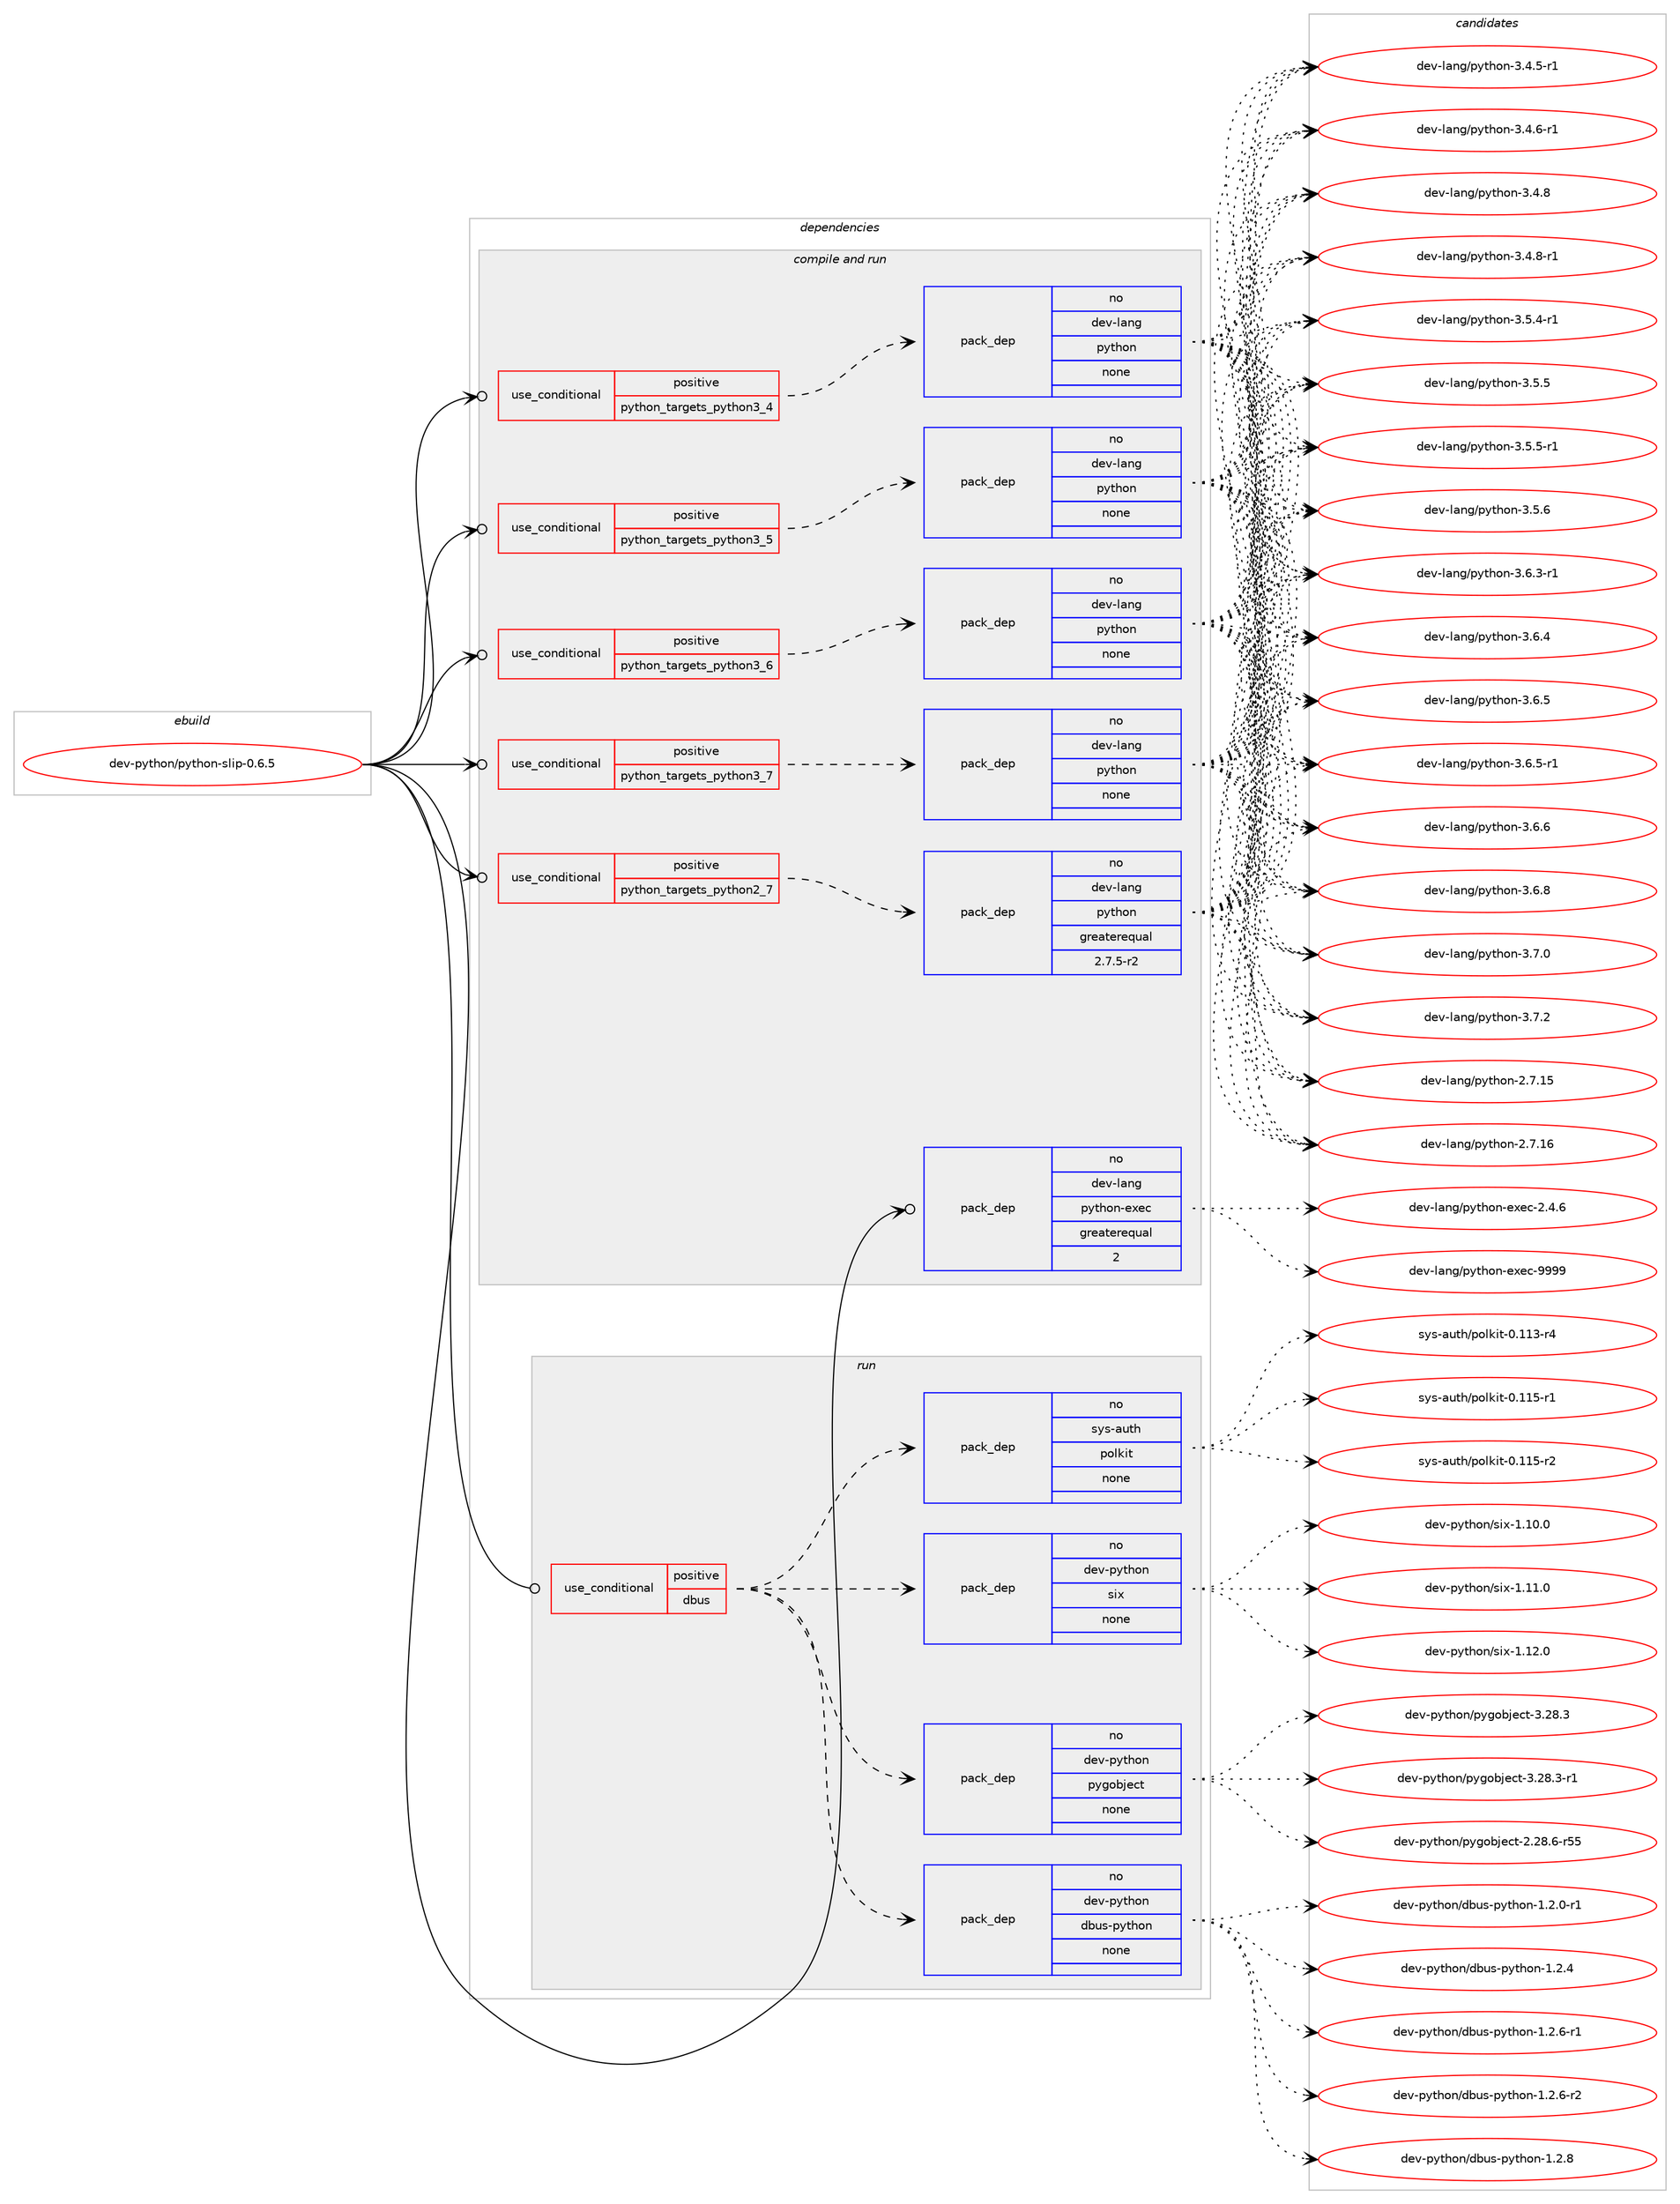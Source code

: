 digraph prolog {

# *************
# Graph options
# *************

newrank=true;
concentrate=true;
compound=true;
graph [rankdir=LR,fontname=Helvetica,fontsize=10,ranksep=1.5];#, ranksep=2.5, nodesep=0.2];
edge  [arrowhead=vee];
node  [fontname=Helvetica,fontsize=10];

# **********
# The ebuild
# **********

subgraph cluster_leftcol {
color=gray;
rank=same;
label=<<i>ebuild</i>>;
id [label="dev-python/python-slip-0.6.5", color=red, width=4, href="../dev-python/python-slip-0.6.5.svg"];
}

# ****************
# The dependencies
# ****************

subgraph cluster_midcol {
color=gray;
label=<<i>dependencies</i>>;
subgraph cluster_compile {
fillcolor="#eeeeee";
style=filled;
label=<<i>compile</i>>;
}
subgraph cluster_compileandrun {
fillcolor="#eeeeee";
style=filled;
label=<<i>compile and run</i>>;
subgraph cond383018 {
dependency1436607 [label=<<TABLE BORDER="0" CELLBORDER="1" CELLSPACING="0" CELLPADDING="4"><TR><TD ROWSPAN="3" CELLPADDING="10">use_conditional</TD></TR><TR><TD>positive</TD></TR><TR><TD>python_targets_python2_7</TD></TR></TABLE>>, shape=none, color=red];
subgraph pack1030235 {
dependency1436608 [label=<<TABLE BORDER="0" CELLBORDER="1" CELLSPACING="0" CELLPADDING="4" WIDTH="220"><TR><TD ROWSPAN="6" CELLPADDING="30">pack_dep</TD></TR><TR><TD WIDTH="110">no</TD></TR><TR><TD>dev-lang</TD></TR><TR><TD>python</TD></TR><TR><TD>greaterequal</TD></TR><TR><TD>2.7.5-r2</TD></TR></TABLE>>, shape=none, color=blue];
}
dependency1436607:e -> dependency1436608:w [weight=20,style="dashed",arrowhead="vee"];
}
id:e -> dependency1436607:w [weight=20,style="solid",arrowhead="odotvee"];
subgraph cond383019 {
dependency1436609 [label=<<TABLE BORDER="0" CELLBORDER="1" CELLSPACING="0" CELLPADDING="4"><TR><TD ROWSPAN="3" CELLPADDING="10">use_conditional</TD></TR><TR><TD>positive</TD></TR><TR><TD>python_targets_python3_4</TD></TR></TABLE>>, shape=none, color=red];
subgraph pack1030236 {
dependency1436610 [label=<<TABLE BORDER="0" CELLBORDER="1" CELLSPACING="0" CELLPADDING="4" WIDTH="220"><TR><TD ROWSPAN="6" CELLPADDING="30">pack_dep</TD></TR><TR><TD WIDTH="110">no</TD></TR><TR><TD>dev-lang</TD></TR><TR><TD>python</TD></TR><TR><TD>none</TD></TR><TR><TD></TD></TR></TABLE>>, shape=none, color=blue];
}
dependency1436609:e -> dependency1436610:w [weight=20,style="dashed",arrowhead="vee"];
}
id:e -> dependency1436609:w [weight=20,style="solid",arrowhead="odotvee"];
subgraph cond383020 {
dependency1436611 [label=<<TABLE BORDER="0" CELLBORDER="1" CELLSPACING="0" CELLPADDING="4"><TR><TD ROWSPAN="3" CELLPADDING="10">use_conditional</TD></TR><TR><TD>positive</TD></TR><TR><TD>python_targets_python3_5</TD></TR></TABLE>>, shape=none, color=red];
subgraph pack1030237 {
dependency1436612 [label=<<TABLE BORDER="0" CELLBORDER="1" CELLSPACING="0" CELLPADDING="4" WIDTH="220"><TR><TD ROWSPAN="6" CELLPADDING="30">pack_dep</TD></TR><TR><TD WIDTH="110">no</TD></TR><TR><TD>dev-lang</TD></TR><TR><TD>python</TD></TR><TR><TD>none</TD></TR><TR><TD></TD></TR></TABLE>>, shape=none, color=blue];
}
dependency1436611:e -> dependency1436612:w [weight=20,style="dashed",arrowhead="vee"];
}
id:e -> dependency1436611:w [weight=20,style="solid",arrowhead="odotvee"];
subgraph cond383021 {
dependency1436613 [label=<<TABLE BORDER="0" CELLBORDER="1" CELLSPACING="0" CELLPADDING="4"><TR><TD ROWSPAN="3" CELLPADDING="10">use_conditional</TD></TR><TR><TD>positive</TD></TR><TR><TD>python_targets_python3_6</TD></TR></TABLE>>, shape=none, color=red];
subgraph pack1030238 {
dependency1436614 [label=<<TABLE BORDER="0" CELLBORDER="1" CELLSPACING="0" CELLPADDING="4" WIDTH="220"><TR><TD ROWSPAN="6" CELLPADDING="30">pack_dep</TD></TR><TR><TD WIDTH="110">no</TD></TR><TR><TD>dev-lang</TD></TR><TR><TD>python</TD></TR><TR><TD>none</TD></TR><TR><TD></TD></TR></TABLE>>, shape=none, color=blue];
}
dependency1436613:e -> dependency1436614:w [weight=20,style="dashed",arrowhead="vee"];
}
id:e -> dependency1436613:w [weight=20,style="solid",arrowhead="odotvee"];
subgraph cond383022 {
dependency1436615 [label=<<TABLE BORDER="0" CELLBORDER="1" CELLSPACING="0" CELLPADDING="4"><TR><TD ROWSPAN="3" CELLPADDING="10">use_conditional</TD></TR><TR><TD>positive</TD></TR><TR><TD>python_targets_python3_7</TD></TR></TABLE>>, shape=none, color=red];
subgraph pack1030239 {
dependency1436616 [label=<<TABLE BORDER="0" CELLBORDER="1" CELLSPACING="0" CELLPADDING="4" WIDTH="220"><TR><TD ROWSPAN="6" CELLPADDING="30">pack_dep</TD></TR><TR><TD WIDTH="110">no</TD></TR><TR><TD>dev-lang</TD></TR><TR><TD>python</TD></TR><TR><TD>none</TD></TR><TR><TD></TD></TR></TABLE>>, shape=none, color=blue];
}
dependency1436615:e -> dependency1436616:w [weight=20,style="dashed",arrowhead="vee"];
}
id:e -> dependency1436615:w [weight=20,style="solid",arrowhead="odotvee"];
subgraph pack1030240 {
dependency1436617 [label=<<TABLE BORDER="0" CELLBORDER="1" CELLSPACING="0" CELLPADDING="4" WIDTH="220"><TR><TD ROWSPAN="6" CELLPADDING="30">pack_dep</TD></TR><TR><TD WIDTH="110">no</TD></TR><TR><TD>dev-lang</TD></TR><TR><TD>python-exec</TD></TR><TR><TD>greaterequal</TD></TR><TR><TD>2</TD></TR></TABLE>>, shape=none, color=blue];
}
id:e -> dependency1436617:w [weight=20,style="solid",arrowhead="odotvee"];
}
subgraph cluster_run {
fillcolor="#eeeeee";
style=filled;
label=<<i>run</i>>;
subgraph cond383023 {
dependency1436618 [label=<<TABLE BORDER="0" CELLBORDER="1" CELLSPACING="0" CELLPADDING="4"><TR><TD ROWSPAN="3" CELLPADDING="10">use_conditional</TD></TR><TR><TD>positive</TD></TR><TR><TD>dbus</TD></TR></TABLE>>, shape=none, color=red];
subgraph pack1030241 {
dependency1436619 [label=<<TABLE BORDER="0" CELLBORDER="1" CELLSPACING="0" CELLPADDING="4" WIDTH="220"><TR><TD ROWSPAN="6" CELLPADDING="30">pack_dep</TD></TR><TR><TD WIDTH="110">no</TD></TR><TR><TD>dev-python</TD></TR><TR><TD>dbus-python</TD></TR><TR><TD>none</TD></TR><TR><TD></TD></TR></TABLE>>, shape=none, color=blue];
}
dependency1436618:e -> dependency1436619:w [weight=20,style="dashed",arrowhead="vee"];
subgraph pack1030242 {
dependency1436620 [label=<<TABLE BORDER="0" CELLBORDER="1" CELLSPACING="0" CELLPADDING="4" WIDTH="220"><TR><TD ROWSPAN="6" CELLPADDING="30">pack_dep</TD></TR><TR><TD WIDTH="110">no</TD></TR><TR><TD>dev-python</TD></TR><TR><TD>pygobject</TD></TR><TR><TD>none</TD></TR><TR><TD></TD></TR></TABLE>>, shape=none, color=blue];
}
dependency1436618:e -> dependency1436620:w [weight=20,style="dashed",arrowhead="vee"];
subgraph pack1030243 {
dependency1436621 [label=<<TABLE BORDER="0" CELLBORDER="1" CELLSPACING="0" CELLPADDING="4" WIDTH="220"><TR><TD ROWSPAN="6" CELLPADDING="30">pack_dep</TD></TR><TR><TD WIDTH="110">no</TD></TR><TR><TD>dev-python</TD></TR><TR><TD>six</TD></TR><TR><TD>none</TD></TR><TR><TD></TD></TR></TABLE>>, shape=none, color=blue];
}
dependency1436618:e -> dependency1436621:w [weight=20,style="dashed",arrowhead="vee"];
subgraph pack1030244 {
dependency1436622 [label=<<TABLE BORDER="0" CELLBORDER="1" CELLSPACING="0" CELLPADDING="4" WIDTH="220"><TR><TD ROWSPAN="6" CELLPADDING="30">pack_dep</TD></TR><TR><TD WIDTH="110">no</TD></TR><TR><TD>sys-auth</TD></TR><TR><TD>polkit</TD></TR><TR><TD>none</TD></TR><TR><TD></TD></TR></TABLE>>, shape=none, color=blue];
}
dependency1436618:e -> dependency1436622:w [weight=20,style="dashed",arrowhead="vee"];
}
id:e -> dependency1436618:w [weight=20,style="solid",arrowhead="odot"];
}
}

# **************
# The candidates
# **************

subgraph cluster_choices {
rank=same;
color=gray;
label=<<i>candidates</i>>;

subgraph choice1030235 {
color=black;
nodesep=1;
choice10010111845108971101034711212111610411111045504655464953 [label="dev-lang/python-2.7.15", color=red, width=4,href="../dev-lang/python-2.7.15.svg"];
choice10010111845108971101034711212111610411111045504655464954 [label="dev-lang/python-2.7.16", color=red, width=4,href="../dev-lang/python-2.7.16.svg"];
choice1001011184510897110103471121211161041111104551465246534511449 [label="dev-lang/python-3.4.5-r1", color=red, width=4,href="../dev-lang/python-3.4.5-r1.svg"];
choice1001011184510897110103471121211161041111104551465246544511449 [label="dev-lang/python-3.4.6-r1", color=red, width=4,href="../dev-lang/python-3.4.6-r1.svg"];
choice100101118451089711010347112121116104111110455146524656 [label="dev-lang/python-3.4.8", color=red, width=4,href="../dev-lang/python-3.4.8.svg"];
choice1001011184510897110103471121211161041111104551465246564511449 [label="dev-lang/python-3.4.8-r1", color=red, width=4,href="../dev-lang/python-3.4.8-r1.svg"];
choice1001011184510897110103471121211161041111104551465346524511449 [label="dev-lang/python-3.5.4-r1", color=red, width=4,href="../dev-lang/python-3.5.4-r1.svg"];
choice100101118451089711010347112121116104111110455146534653 [label="dev-lang/python-3.5.5", color=red, width=4,href="../dev-lang/python-3.5.5.svg"];
choice1001011184510897110103471121211161041111104551465346534511449 [label="dev-lang/python-3.5.5-r1", color=red, width=4,href="../dev-lang/python-3.5.5-r1.svg"];
choice100101118451089711010347112121116104111110455146534654 [label="dev-lang/python-3.5.6", color=red, width=4,href="../dev-lang/python-3.5.6.svg"];
choice1001011184510897110103471121211161041111104551465446514511449 [label="dev-lang/python-3.6.3-r1", color=red, width=4,href="../dev-lang/python-3.6.3-r1.svg"];
choice100101118451089711010347112121116104111110455146544652 [label="dev-lang/python-3.6.4", color=red, width=4,href="../dev-lang/python-3.6.4.svg"];
choice100101118451089711010347112121116104111110455146544653 [label="dev-lang/python-3.6.5", color=red, width=4,href="../dev-lang/python-3.6.5.svg"];
choice1001011184510897110103471121211161041111104551465446534511449 [label="dev-lang/python-3.6.5-r1", color=red, width=4,href="../dev-lang/python-3.6.5-r1.svg"];
choice100101118451089711010347112121116104111110455146544654 [label="dev-lang/python-3.6.6", color=red, width=4,href="../dev-lang/python-3.6.6.svg"];
choice100101118451089711010347112121116104111110455146544656 [label="dev-lang/python-3.6.8", color=red, width=4,href="../dev-lang/python-3.6.8.svg"];
choice100101118451089711010347112121116104111110455146554648 [label="dev-lang/python-3.7.0", color=red, width=4,href="../dev-lang/python-3.7.0.svg"];
choice100101118451089711010347112121116104111110455146554650 [label="dev-lang/python-3.7.2", color=red, width=4,href="../dev-lang/python-3.7.2.svg"];
dependency1436608:e -> choice10010111845108971101034711212111610411111045504655464953:w [style=dotted,weight="100"];
dependency1436608:e -> choice10010111845108971101034711212111610411111045504655464954:w [style=dotted,weight="100"];
dependency1436608:e -> choice1001011184510897110103471121211161041111104551465246534511449:w [style=dotted,weight="100"];
dependency1436608:e -> choice1001011184510897110103471121211161041111104551465246544511449:w [style=dotted,weight="100"];
dependency1436608:e -> choice100101118451089711010347112121116104111110455146524656:w [style=dotted,weight="100"];
dependency1436608:e -> choice1001011184510897110103471121211161041111104551465246564511449:w [style=dotted,weight="100"];
dependency1436608:e -> choice1001011184510897110103471121211161041111104551465346524511449:w [style=dotted,weight="100"];
dependency1436608:e -> choice100101118451089711010347112121116104111110455146534653:w [style=dotted,weight="100"];
dependency1436608:e -> choice1001011184510897110103471121211161041111104551465346534511449:w [style=dotted,weight="100"];
dependency1436608:e -> choice100101118451089711010347112121116104111110455146534654:w [style=dotted,weight="100"];
dependency1436608:e -> choice1001011184510897110103471121211161041111104551465446514511449:w [style=dotted,weight="100"];
dependency1436608:e -> choice100101118451089711010347112121116104111110455146544652:w [style=dotted,weight="100"];
dependency1436608:e -> choice100101118451089711010347112121116104111110455146544653:w [style=dotted,weight="100"];
dependency1436608:e -> choice1001011184510897110103471121211161041111104551465446534511449:w [style=dotted,weight="100"];
dependency1436608:e -> choice100101118451089711010347112121116104111110455146544654:w [style=dotted,weight="100"];
dependency1436608:e -> choice100101118451089711010347112121116104111110455146544656:w [style=dotted,weight="100"];
dependency1436608:e -> choice100101118451089711010347112121116104111110455146554648:w [style=dotted,weight="100"];
dependency1436608:e -> choice100101118451089711010347112121116104111110455146554650:w [style=dotted,weight="100"];
}
subgraph choice1030236 {
color=black;
nodesep=1;
choice10010111845108971101034711212111610411111045504655464953 [label="dev-lang/python-2.7.15", color=red, width=4,href="../dev-lang/python-2.7.15.svg"];
choice10010111845108971101034711212111610411111045504655464954 [label="dev-lang/python-2.7.16", color=red, width=4,href="../dev-lang/python-2.7.16.svg"];
choice1001011184510897110103471121211161041111104551465246534511449 [label="dev-lang/python-3.4.5-r1", color=red, width=4,href="../dev-lang/python-3.4.5-r1.svg"];
choice1001011184510897110103471121211161041111104551465246544511449 [label="dev-lang/python-3.4.6-r1", color=red, width=4,href="../dev-lang/python-3.4.6-r1.svg"];
choice100101118451089711010347112121116104111110455146524656 [label="dev-lang/python-3.4.8", color=red, width=4,href="../dev-lang/python-3.4.8.svg"];
choice1001011184510897110103471121211161041111104551465246564511449 [label="dev-lang/python-3.4.8-r1", color=red, width=4,href="../dev-lang/python-3.4.8-r1.svg"];
choice1001011184510897110103471121211161041111104551465346524511449 [label="dev-lang/python-3.5.4-r1", color=red, width=4,href="../dev-lang/python-3.5.4-r1.svg"];
choice100101118451089711010347112121116104111110455146534653 [label="dev-lang/python-3.5.5", color=red, width=4,href="../dev-lang/python-3.5.5.svg"];
choice1001011184510897110103471121211161041111104551465346534511449 [label="dev-lang/python-3.5.5-r1", color=red, width=4,href="../dev-lang/python-3.5.5-r1.svg"];
choice100101118451089711010347112121116104111110455146534654 [label="dev-lang/python-3.5.6", color=red, width=4,href="../dev-lang/python-3.5.6.svg"];
choice1001011184510897110103471121211161041111104551465446514511449 [label="dev-lang/python-3.6.3-r1", color=red, width=4,href="../dev-lang/python-3.6.3-r1.svg"];
choice100101118451089711010347112121116104111110455146544652 [label="dev-lang/python-3.6.4", color=red, width=4,href="../dev-lang/python-3.6.4.svg"];
choice100101118451089711010347112121116104111110455146544653 [label="dev-lang/python-3.6.5", color=red, width=4,href="../dev-lang/python-3.6.5.svg"];
choice1001011184510897110103471121211161041111104551465446534511449 [label="dev-lang/python-3.6.5-r1", color=red, width=4,href="../dev-lang/python-3.6.5-r1.svg"];
choice100101118451089711010347112121116104111110455146544654 [label="dev-lang/python-3.6.6", color=red, width=4,href="../dev-lang/python-3.6.6.svg"];
choice100101118451089711010347112121116104111110455146544656 [label="dev-lang/python-3.6.8", color=red, width=4,href="../dev-lang/python-3.6.8.svg"];
choice100101118451089711010347112121116104111110455146554648 [label="dev-lang/python-3.7.0", color=red, width=4,href="../dev-lang/python-3.7.0.svg"];
choice100101118451089711010347112121116104111110455146554650 [label="dev-lang/python-3.7.2", color=red, width=4,href="../dev-lang/python-3.7.2.svg"];
dependency1436610:e -> choice10010111845108971101034711212111610411111045504655464953:w [style=dotted,weight="100"];
dependency1436610:e -> choice10010111845108971101034711212111610411111045504655464954:w [style=dotted,weight="100"];
dependency1436610:e -> choice1001011184510897110103471121211161041111104551465246534511449:w [style=dotted,weight="100"];
dependency1436610:e -> choice1001011184510897110103471121211161041111104551465246544511449:w [style=dotted,weight="100"];
dependency1436610:e -> choice100101118451089711010347112121116104111110455146524656:w [style=dotted,weight="100"];
dependency1436610:e -> choice1001011184510897110103471121211161041111104551465246564511449:w [style=dotted,weight="100"];
dependency1436610:e -> choice1001011184510897110103471121211161041111104551465346524511449:w [style=dotted,weight="100"];
dependency1436610:e -> choice100101118451089711010347112121116104111110455146534653:w [style=dotted,weight="100"];
dependency1436610:e -> choice1001011184510897110103471121211161041111104551465346534511449:w [style=dotted,weight="100"];
dependency1436610:e -> choice100101118451089711010347112121116104111110455146534654:w [style=dotted,weight="100"];
dependency1436610:e -> choice1001011184510897110103471121211161041111104551465446514511449:w [style=dotted,weight="100"];
dependency1436610:e -> choice100101118451089711010347112121116104111110455146544652:w [style=dotted,weight="100"];
dependency1436610:e -> choice100101118451089711010347112121116104111110455146544653:w [style=dotted,weight="100"];
dependency1436610:e -> choice1001011184510897110103471121211161041111104551465446534511449:w [style=dotted,weight="100"];
dependency1436610:e -> choice100101118451089711010347112121116104111110455146544654:w [style=dotted,weight="100"];
dependency1436610:e -> choice100101118451089711010347112121116104111110455146544656:w [style=dotted,weight="100"];
dependency1436610:e -> choice100101118451089711010347112121116104111110455146554648:w [style=dotted,weight="100"];
dependency1436610:e -> choice100101118451089711010347112121116104111110455146554650:w [style=dotted,weight="100"];
}
subgraph choice1030237 {
color=black;
nodesep=1;
choice10010111845108971101034711212111610411111045504655464953 [label="dev-lang/python-2.7.15", color=red, width=4,href="../dev-lang/python-2.7.15.svg"];
choice10010111845108971101034711212111610411111045504655464954 [label="dev-lang/python-2.7.16", color=red, width=4,href="../dev-lang/python-2.7.16.svg"];
choice1001011184510897110103471121211161041111104551465246534511449 [label="dev-lang/python-3.4.5-r1", color=red, width=4,href="../dev-lang/python-3.4.5-r1.svg"];
choice1001011184510897110103471121211161041111104551465246544511449 [label="dev-lang/python-3.4.6-r1", color=red, width=4,href="../dev-lang/python-3.4.6-r1.svg"];
choice100101118451089711010347112121116104111110455146524656 [label="dev-lang/python-3.4.8", color=red, width=4,href="../dev-lang/python-3.4.8.svg"];
choice1001011184510897110103471121211161041111104551465246564511449 [label="dev-lang/python-3.4.8-r1", color=red, width=4,href="../dev-lang/python-3.4.8-r1.svg"];
choice1001011184510897110103471121211161041111104551465346524511449 [label="dev-lang/python-3.5.4-r1", color=red, width=4,href="../dev-lang/python-3.5.4-r1.svg"];
choice100101118451089711010347112121116104111110455146534653 [label="dev-lang/python-3.5.5", color=red, width=4,href="../dev-lang/python-3.5.5.svg"];
choice1001011184510897110103471121211161041111104551465346534511449 [label="dev-lang/python-3.5.5-r1", color=red, width=4,href="../dev-lang/python-3.5.5-r1.svg"];
choice100101118451089711010347112121116104111110455146534654 [label="dev-lang/python-3.5.6", color=red, width=4,href="../dev-lang/python-3.5.6.svg"];
choice1001011184510897110103471121211161041111104551465446514511449 [label="dev-lang/python-3.6.3-r1", color=red, width=4,href="../dev-lang/python-3.6.3-r1.svg"];
choice100101118451089711010347112121116104111110455146544652 [label="dev-lang/python-3.6.4", color=red, width=4,href="../dev-lang/python-3.6.4.svg"];
choice100101118451089711010347112121116104111110455146544653 [label="dev-lang/python-3.6.5", color=red, width=4,href="../dev-lang/python-3.6.5.svg"];
choice1001011184510897110103471121211161041111104551465446534511449 [label="dev-lang/python-3.6.5-r1", color=red, width=4,href="../dev-lang/python-3.6.5-r1.svg"];
choice100101118451089711010347112121116104111110455146544654 [label="dev-lang/python-3.6.6", color=red, width=4,href="../dev-lang/python-3.6.6.svg"];
choice100101118451089711010347112121116104111110455146544656 [label="dev-lang/python-3.6.8", color=red, width=4,href="../dev-lang/python-3.6.8.svg"];
choice100101118451089711010347112121116104111110455146554648 [label="dev-lang/python-3.7.0", color=red, width=4,href="../dev-lang/python-3.7.0.svg"];
choice100101118451089711010347112121116104111110455146554650 [label="dev-lang/python-3.7.2", color=red, width=4,href="../dev-lang/python-3.7.2.svg"];
dependency1436612:e -> choice10010111845108971101034711212111610411111045504655464953:w [style=dotted,weight="100"];
dependency1436612:e -> choice10010111845108971101034711212111610411111045504655464954:w [style=dotted,weight="100"];
dependency1436612:e -> choice1001011184510897110103471121211161041111104551465246534511449:w [style=dotted,weight="100"];
dependency1436612:e -> choice1001011184510897110103471121211161041111104551465246544511449:w [style=dotted,weight="100"];
dependency1436612:e -> choice100101118451089711010347112121116104111110455146524656:w [style=dotted,weight="100"];
dependency1436612:e -> choice1001011184510897110103471121211161041111104551465246564511449:w [style=dotted,weight="100"];
dependency1436612:e -> choice1001011184510897110103471121211161041111104551465346524511449:w [style=dotted,weight="100"];
dependency1436612:e -> choice100101118451089711010347112121116104111110455146534653:w [style=dotted,weight="100"];
dependency1436612:e -> choice1001011184510897110103471121211161041111104551465346534511449:w [style=dotted,weight="100"];
dependency1436612:e -> choice100101118451089711010347112121116104111110455146534654:w [style=dotted,weight="100"];
dependency1436612:e -> choice1001011184510897110103471121211161041111104551465446514511449:w [style=dotted,weight="100"];
dependency1436612:e -> choice100101118451089711010347112121116104111110455146544652:w [style=dotted,weight="100"];
dependency1436612:e -> choice100101118451089711010347112121116104111110455146544653:w [style=dotted,weight="100"];
dependency1436612:e -> choice1001011184510897110103471121211161041111104551465446534511449:w [style=dotted,weight="100"];
dependency1436612:e -> choice100101118451089711010347112121116104111110455146544654:w [style=dotted,weight="100"];
dependency1436612:e -> choice100101118451089711010347112121116104111110455146544656:w [style=dotted,weight="100"];
dependency1436612:e -> choice100101118451089711010347112121116104111110455146554648:w [style=dotted,weight="100"];
dependency1436612:e -> choice100101118451089711010347112121116104111110455146554650:w [style=dotted,weight="100"];
}
subgraph choice1030238 {
color=black;
nodesep=1;
choice10010111845108971101034711212111610411111045504655464953 [label="dev-lang/python-2.7.15", color=red, width=4,href="../dev-lang/python-2.7.15.svg"];
choice10010111845108971101034711212111610411111045504655464954 [label="dev-lang/python-2.7.16", color=red, width=4,href="../dev-lang/python-2.7.16.svg"];
choice1001011184510897110103471121211161041111104551465246534511449 [label="dev-lang/python-3.4.5-r1", color=red, width=4,href="../dev-lang/python-3.4.5-r1.svg"];
choice1001011184510897110103471121211161041111104551465246544511449 [label="dev-lang/python-3.4.6-r1", color=red, width=4,href="../dev-lang/python-3.4.6-r1.svg"];
choice100101118451089711010347112121116104111110455146524656 [label="dev-lang/python-3.4.8", color=red, width=4,href="../dev-lang/python-3.4.8.svg"];
choice1001011184510897110103471121211161041111104551465246564511449 [label="dev-lang/python-3.4.8-r1", color=red, width=4,href="../dev-lang/python-3.4.8-r1.svg"];
choice1001011184510897110103471121211161041111104551465346524511449 [label="dev-lang/python-3.5.4-r1", color=red, width=4,href="../dev-lang/python-3.5.4-r1.svg"];
choice100101118451089711010347112121116104111110455146534653 [label="dev-lang/python-3.5.5", color=red, width=4,href="../dev-lang/python-3.5.5.svg"];
choice1001011184510897110103471121211161041111104551465346534511449 [label="dev-lang/python-3.5.5-r1", color=red, width=4,href="../dev-lang/python-3.5.5-r1.svg"];
choice100101118451089711010347112121116104111110455146534654 [label="dev-lang/python-3.5.6", color=red, width=4,href="../dev-lang/python-3.5.6.svg"];
choice1001011184510897110103471121211161041111104551465446514511449 [label="dev-lang/python-3.6.3-r1", color=red, width=4,href="../dev-lang/python-3.6.3-r1.svg"];
choice100101118451089711010347112121116104111110455146544652 [label="dev-lang/python-3.6.4", color=red, width=4,href="../dev-lang/python-3.6.4.svg"];
choice100101118451089711010347112121116104111110455146544653 [label="dev-lang/python-3.6.5", color=red, width=4,href="../dev-lang/python-3.6.5.svg"];
choice1001011184510897110103471121211161041111104551465446534511449 [label="dev-lang/python-3.6.5-r1", color=red, width=4,href="../dev-lang/python-3.6.5-r1.svg"];
choice100101118451089711010347112121116104111110455146544654 [label="dev-lang/python-3.6.6", color=red, width=4,href="../dev-lang/python-3.6.6.svg"];
choice100101118451089711010347112121116104111110455146544656 [label="dev-lang/python-3.6.8", color=red, width=4,href="../dev-lang/python-3.6.8.svg"];
choice100101118451089711010347112121116104111110455146554648 [label="dev-lang/python-3.7.0", color=red, width=4,href="../dev-lang/python-3.7.0.svg"];
choice100101118451089711010347112121116104111110455146554650 [label="dev-lang/python-3.7.2", color=red, width=4,href="../dev-lang/python-3.7.2.svg"];
dependency1436614:e -> choice10010111845108971101034711212111610411111045504655464953:w [style=dotted,weight="100"];
dependency1436614:e -> choice10010111845108971101034711212111610411111045504655464954:w [style=dotted,weight="100"];
dependency1436614:e -> choice1001011184510897110103471121211161041111104551465246534511449:w [style=dotted,weight="100"];
dependency1436614:e -> choice1001011184510897110103471121211161041111104551465246544511449:w [style=dotted,weight="100"];
dependency1436614:e -> choice100101118451089711010347112121116104111110455146524656:w [style=dotted,weight="100"];
dependency1436614:e -> choice1001011184510897110103471121211161041111104551465246564511449:w [style=dotted,weight="100"];
dependency1436614:e -> choice1001011184510897110103471121211161041111104551465346524511449:w [style=dotted,weight="100"];
dependency1436614:e -> choice100101118451089711010347112121116104111110455146534653:w [style=dotted,weight="100"];
dependency1436614:e -> choice1001011184510897110103471121211161041111104551465346534511449:w [style=dotted,weight="100"];
dependency1436614:e -> choice100101118451089711010347112121116104111110455146534654:w [style=dotted,weight="100"];
dependency1436614:e -> choice1001011184510897110103471121211161041111104551465446514511449:w [style=dotted,weight="100"];
dependency1436614:e -> choice100101118451089711010347112121116104111110455146544652:w [style=dotted,weight="100"];
dependency1436614:e -> choice100101118451089711010347112121116104111110455146544653:w [style=dotted,weight="100"];
dependency1436614:e -> choice1001011184510897110103471121211161041111104551465446534511449:w [style=dotted,weight="100"];
dependency1436614:e -> choice100101118451089711010347112121116104111110455146544654:w [style=dotted,weight="100"];
dependency1436614:e -> choice100101118451089711010347112121116104111110455146544656:w [style=dotted,weight="100"];
dependency1436614:e -> choice100101118451089711010347112121116104111110455146554648:w [style=dotted,weight="100"];
dependency1436614:e -> choice100101118451089711010347112121116104111110455146554650:w [style=dotted,weight="100"];
}
subgraph choice1030239 {
color=black;
nodesep=1;
choice10010111845108971101034711212111610411111045504655464953 [label="dev-lang/python-2.7.15", color=red, width=4,href="../dev-lang/python-2.7.15.svg"];
choice10010111845108971101034711212111610411111045504655464954 [label="dev-lang/python-2.7.16", color=red, width=4,href="../dev-lang/python-2.7.16.svg"];
choice1001011184510897110103471121211161041111104551465246534511449 [label="dev-lang/python-3.4.5-r1", color=red, width=4,href="../dev-lang/python-3.4.5-r1.svg"];
choice1001011184510897110103471121211161041111104551465246544511449 [label="dev-lang/python-3.4.6-r1", color=red, width=4,href="../dev-lang/python-3.4.6-r1.svg"];
choice100101118451089711010347112121116104111110455146524656 [label="dev-lang/python-3.4.8", color=red, width=4,href="../dev-lang/python-3.4.8.svg"];
choice1001011184510897110103471121211161041111104551465246564511449 [label="dev-lang/python-3.4.8-r1", color=red, width=4,href="../dev-lang/python-3.4.8-r1.svg"];
choice1001011184510897110103471121211161041111104551465346524511449 [label="dev-lang/python-3.5.4-r1", color=red, width=4,href="../dev-lang/python-3.5.4-r1.svg"];
choice100101118451089711010347112121116104111110455146534653 [label="dev-lang/python-3.5.5", color=red, width=4,href="../dev-lang/python-3.5.5.svg"];
choice1001011184510897110103471121211161041111104551465346534511449 [label="dev-lang/python-3.5.5-r1", color=red, width=4,href="../dev-lang/python-3.5.5-r1.svg"];
choice100101118451089711010347112121116104111110455146534654 [label="dev-lang/python-3.5.6", color=red, width=4,href="../dev-lang/python-3.5.6.svg"];
choice1001011184510897110103471121211161041111104551465446514511449 [label="dev-lang/python-3.6.3-r1", color=red, width=4,href="../dev-lang/python-3.6.3-r1.svg"];
choice100101118451089711010347112121116104111110455146544652 [label="dev-lang/python-3.6.4", color=red, width=4,href="../dev-lang/python-3.6.4.svg"];
choice100101118451089711010347112121116104111110455146544653 [label="dev-lang/python-3.6.5", color=red, width=4,href="../dev-lang/python-3.6.5.svg"];
choice1001011184510897110103471121211161041111104551465446534511449 [label="dev-lang/python-3.6.5-r1", color=red, width=4,href="../dev-lang/python-3.6.5-r1.svg"];
choice100101118451089711010347112121116104111110455146544654 [label="dev-lang/python-3.6.6", color=red, width=4,href="../dev-lang/python-3.6.6.svg"];
choice100101118451089711010347112121116104111110455146544656 [label="dev-lang/python-3.6.8", color=red, width=4,href="../dev-lang/python-3.6.8.svg"];
choice100101118451089711010347112121116104111110455146554648 [label="dev-lang/python-3.7.0", color=red, width=4,href="../dev-lang/python-3.7.0.svg"];
choice100101118451089711010347112121116104111110455146554650 [label="dev-lang/python-3.7.2", color=red, width=4,href="../dev-lang/python-3.7.2.svg"];
dependency1436616:e -> choice10010111845108971101034711212111610411111045504655464953:w [style=dotted,weight="100"];
dependency1436616:e -> choice10010111845108971101034711212111610411111045504655464954:w [style=dotted,weight="100"];
dependency1436616:e -> choice1001011184510897110103471121211161041111104551465246534511449:w [style=dotted,weight="100"];
dependency1436616:e -> choice1001011184510897110103471121211161041111104551465246544511449:w [style=dotted,weight="100"];
dependency1436616:e -> choice100101118451089711010347112121116104111110455146524656:w [style=dotted,weight="100"];
dependency1436616:e -> choice1001011184510897110103471121211161041111104551465246564511449:w [style=dotted,weight="100"];
dependency1436616:e -> choice1001011184510897110103471121211161041111104551465346524511449:w [style=dotted,weight="100"];
dependency1436616:e -> choice100101118451089711010347112121116104111110455146534653:w [style=dotted,weight="100"];
dependency1436616:e -> choice1001011184510897110103471121211161041111104551465346534511449:w [style=dotted,weight="100"];
dependency1436616:e -> choice100101118451089711010347112121116104111110455146534654:w [style=dotted,weight="100"];
dependency1436616:e -> choice1001011184510897110103471121211161041111104551465446514511449:w [style=dotted,weight="100"];
dependency1436616:e -> choice100101118451089711010347112121116104111110455146544652:w [style=dotted,weight="100"];
dependency1436616:e -> choice100101118451089711010347112121116104111110455146544653:w [style=dotted,weight="100"];
dependency1436616:e -> choice1001011184510897110103471121211161041111104551465446534511449:w [style=dotted,weight="100"];
dependency1436616:e -> choice100101118451089711010347112121116104111110455146544654:w [style=dotted,weight="100"];
dependency1436616:e -> choice100101118451089711010347112121116104111110455146544656:w [style=dotted,weight="100"];
dependency1436616:e -> choice100101118451089711010347112121116104111110455146554648:w [style=dotted,weight="100"];
dependency1436616:e -> choice100101118451089711010347112121116104111110455146554650:w [style=dotted,weight="100"];
}
subgraph choice1030240 {
color=black;
nodesep=1;
choice1001011184510897110103471121211161041111104510112010199455046524654 [label="dev-lang/python-exec-2.4.6", color=red, width=4,href="../dev-lang/python-exec-2.4.6.svg"];
choice10010111845108971101034711212111610411111045101120101994557575757 [label="dev-lang/python-exec-9999", color=red, width=4,href="../dev-lang/python-exec-9999.svg"];
dependency1436617:e -> choice1001011184510897110103471121211161041111104510112010199455046524654:w [style=dotted,weight="100"];
dependency1436617:e -> choice10010111845108971101034711212111610411111045101120101994557575757:w [style=dotted,weight="100"];
}
subgraph choice1030241 {
color=black;
nodesep=1;
choice100101118451121211161041111104710098117115451121211161041111104549465046484511449 [label="dev-python/dbus-python-1.2.0-r1", color=red, width=4,href="../dev-python/dbus-python-1.2.0-r1.svg"];
choice10010111845112121116104111110471009811711545112121116104111110454946504652 [label="dev-python/dbus-python-1.2.4", color=red, width=4,href="../dev-python/dbus-python-1.2.4.svg"];
choice100101118451121211161041111104710098117115451121211161041111104549465046544511449 [label="dev-python/dbus-python-1.2.6-r1", color=red, width=4,href="../dev-python/dbus-python-1.2.6-r1.svg"];
choice100101118451121211161041111104710098117115451121211161041111104549465046544511450 [label="dev-python/dbus-python-1.2.6-r2", color=red, width=4,href="../dev-python/dbus-python-1.2.6-r2.svg"];
choice10010111845112121116104111110471009811711545112121116104111110454946504656 [label="dev-python/dbus-python-1.2.8", color=red, width=4,href="../dev-python/dbus-python-1.2.8.svg"];
dependency1436619:e -> choice100101118451121211161041111104710098117115451121211161041111104549465046484511449:w [style=dotted,weight="100"];
dependency1436619:e -> choice10010111845112121116104111110471009811711545112121116104111110454946504652:w [style=dotted,weight="100"];
dependency1436619:e -> choice100101118451121211161041111104710098117115451121211161041111104549465046544511449:w [style=dotted,weight="100"];
dependency1436619:e -> choice100101118451121211161041111104710098117115451121211161041111104549465046544511450:w [style=dotted,weight="100"];
dependency1436619:e -> choice10010111845112121116104111110471009811711545112121116104111110454946504656:w [style=dotted,weight="100"];
}
subgraph choice1030242 {
color=black;
nodesep=1;
choice1001011184511212111610411111047112121103111981061019911645504650564654451145353 [label="dev-python/pygobject-2.28.6-r55", color=red, width=4,href="../dev-python/pygobject-2.28.6-r55.svg"];
choice1001011184511212111610411111047112121103111981061019911645514650564651 [label="dev-python/pygobject-3.28.3", color=red, width=4,href="../dev-python/pygobject-3.28.3.svg"];
choice10010111845112121116104111110471121211031119810610199116455146505646514511449 [label="dev-python/pygobject-3.28.3-r1", color=red, width=4,href="../dev-python/pygobject-3.28.3-r1.svg"];
dependency1436620:e -> choice1001011184511212111610411111047112121103111981061019911645504650564654451145353:w [style=dotted,weight="100"];
dependency1436620:e -> choice1001011184511212111610411111047112121103111981061019911645514650564651:w [style=dotted,weight="100"];
dependency1436620:e -> choice10010111845112121116104111110471121211031119810610199116455146505646514511449:w [style=dotted,weight="100"];
}
subgraph choice1030243 {
color=black;
nodesep=1;
choice100101118451121211161041111104711510512045494649484648 [label="dev-python/six-1.10.0", color=red, width=4,href="../dev-python/six-1.10.0.svg"];
choice100101118451121211161041111104711510512045494649494648 [label="dev-python/six-1.11.0", color=red, width=4,href="../dev-python/six-1.11.0.svg"];
choice100101118451121211161041111104711510512045494649504648 [label="dev-python/six-1.12.0", color=red, width=4,href="../dev-python/six-1.12.0.svg"];
dependency1436621:e -> choice100101118451121211161041111104711510512045494649484648:w [style=dotted,weight="100"];
dependency1436621:e -> choice100101118451121211161041111104711510512045494649494648:w [style=dotted,weight="100"];
dependency1436621:e -> choice100101118451121211161041111104711510512045494649504648:w [style=dotted,weight="100"];
}
subgraph choice1030244 {
color=black;
nodesep=1;
choice1151211154597117116104471121111081071051164548464949514511452 [label="sys-auth/polkit-0.113-r4", color=red, width=4,href="../sys-auth/polkit-0.113-r4.svg"];
choice1151211154597117116104471121111081071051164548464949534511449 [label="sys-auth/polkit-0.115-r1", color=red, width=4,href="../sys-auth/polkit-0.115-r1.svg"];
choice1151211154597117116104471121111081071051164548464949534511450 [label="sys-auth/polkit-0.115-r2", color=red, width=4,href="../sys-auth/polkit-0.115-r2.svg"];
dependency1436622:e -> choice1151211154597117116104471121111081071051164548464949514511452:w [style=dotted,weight="100"];
dependency1436622:e -> choice1151211154597117116104471121111081071051164548464949534511449:w [style=dotted,weight="100"];
dependency1436622:e -> choice1151211154597117116104471121111081071051164548464949534511450:w [style=dotted,weight="100"];
}
}

}
